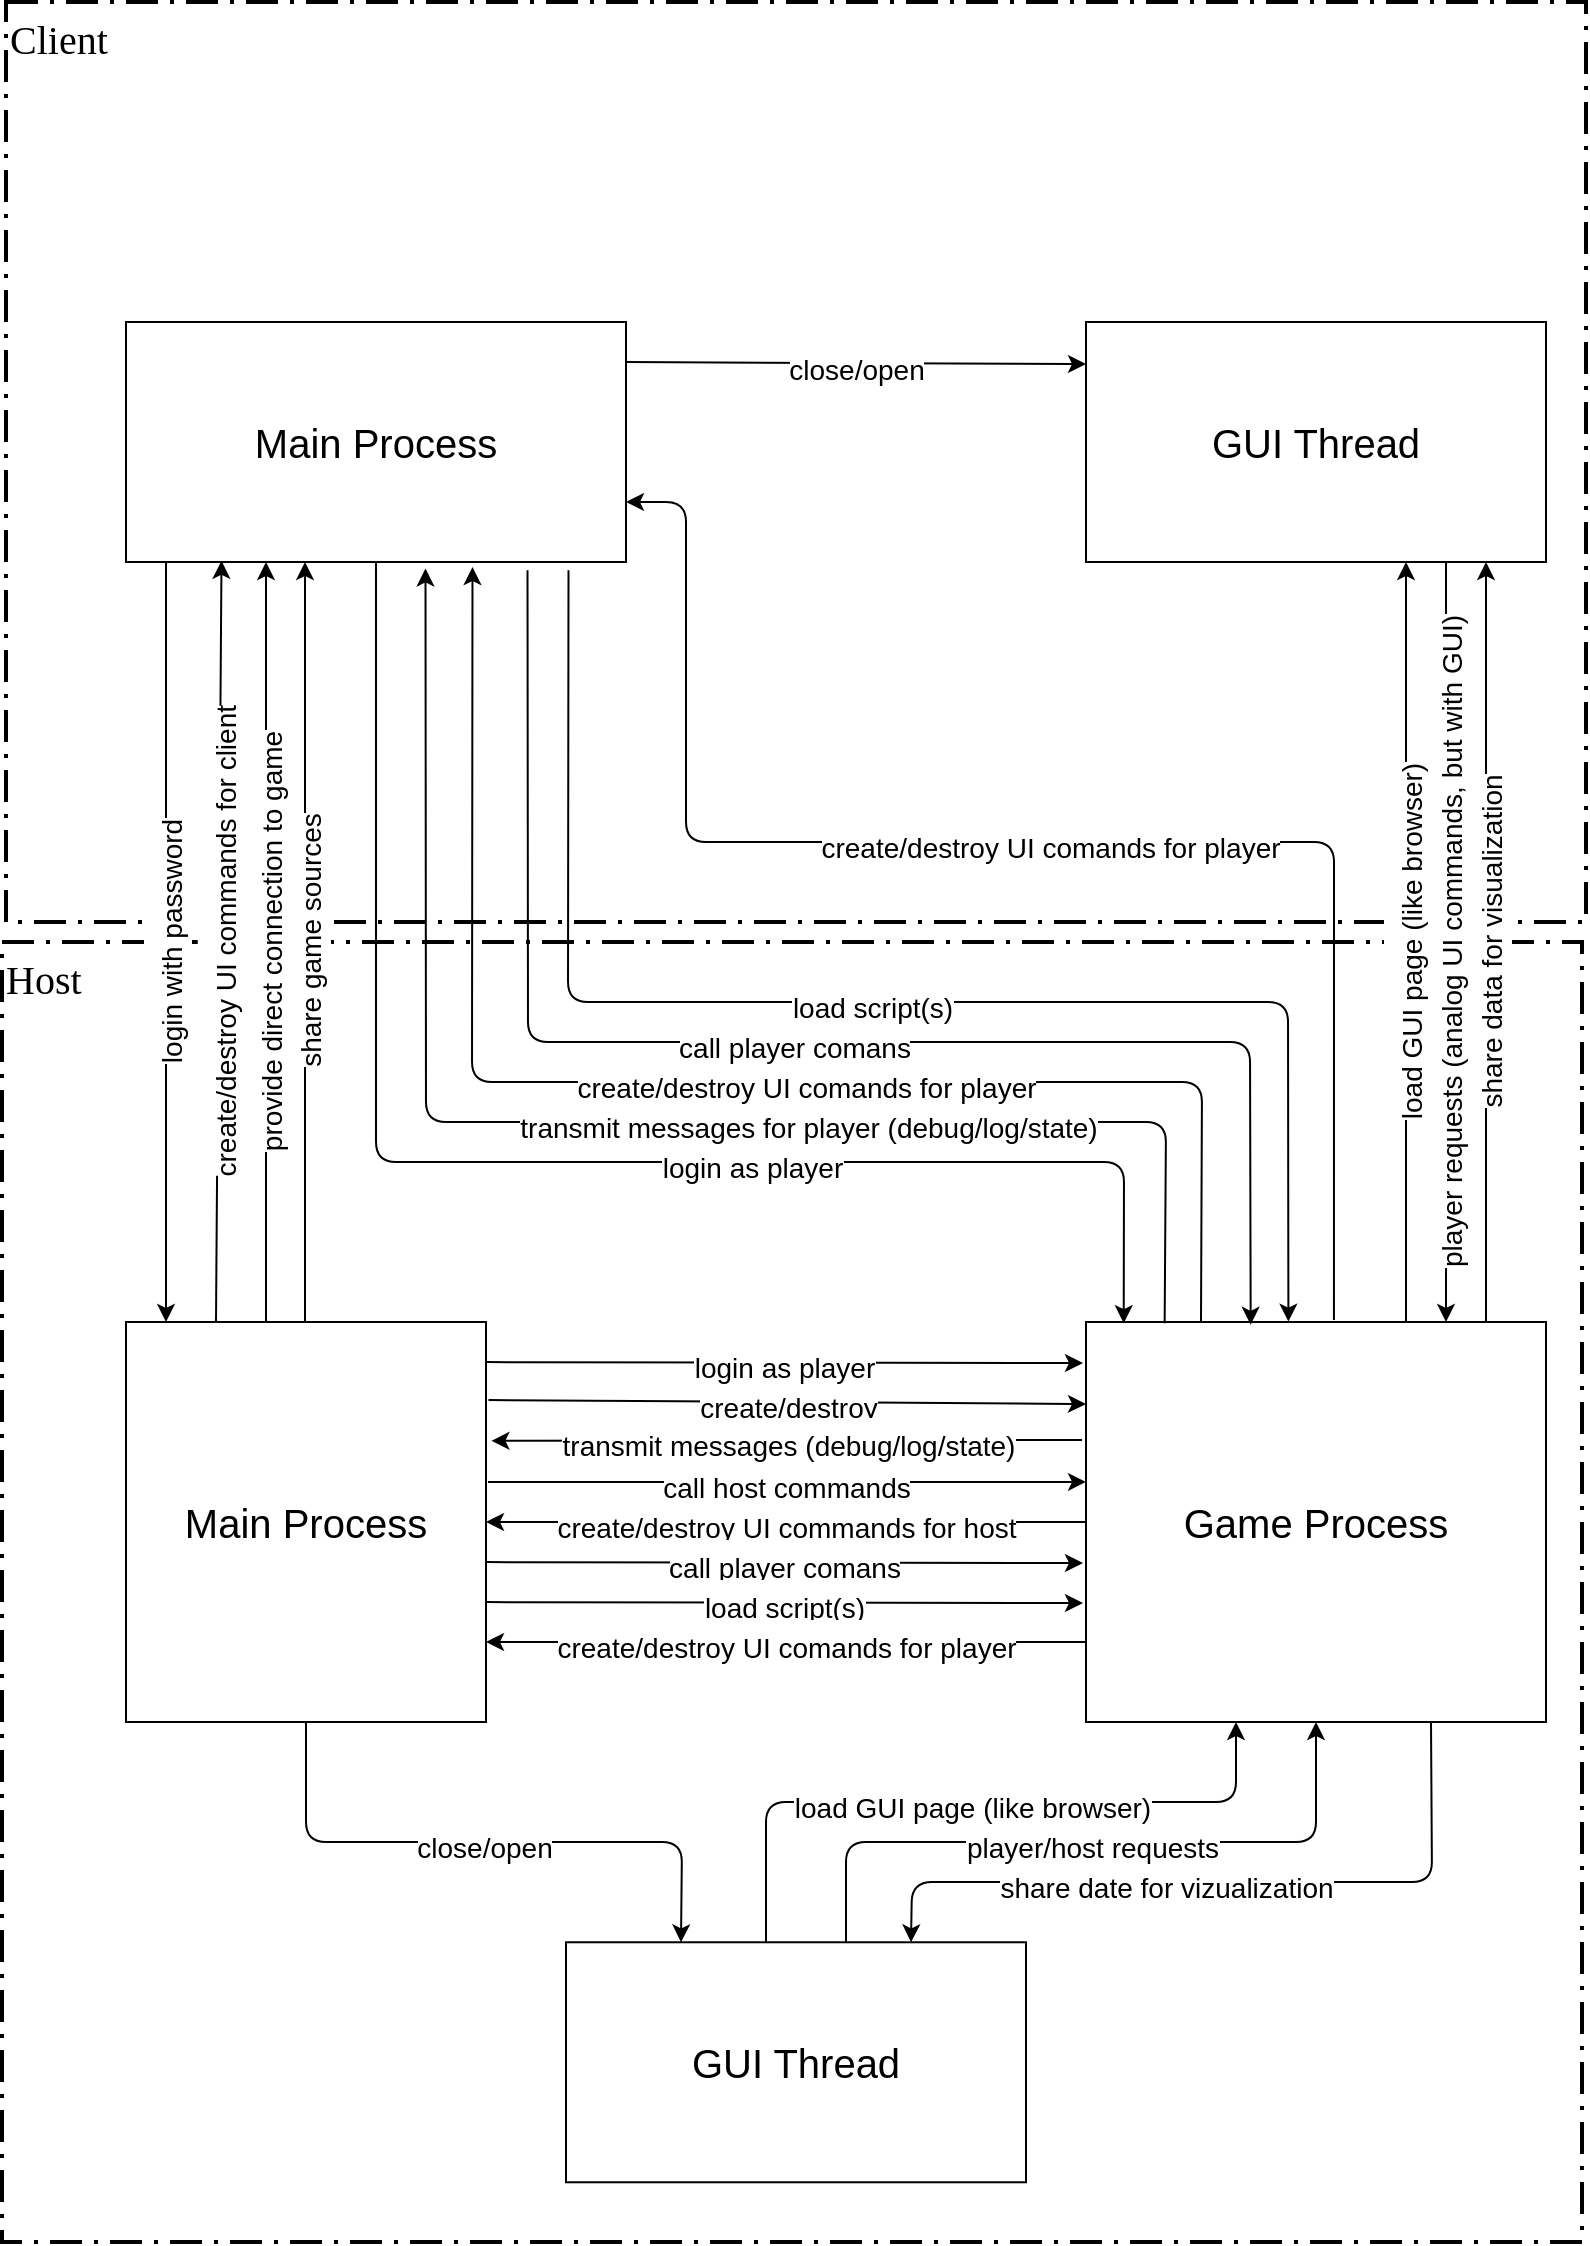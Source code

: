 <mxfile pages="1" version="11.2.4" type="github"><diagram id="d7gEVChudtdDp4PjB7i4" name="Page-1"><mxGraphModel dx="920" dy="494" grid="1" gridSize="10" guides="1" tooltips="1" connect="1" arrows="1" fold="1" page="1" pageScale="1" pageWidth="827" pageHeight="1169" math="0" shadow="0"><root><mxCell id="0"/><mxCell id="1" parent="0"/><mxCell id="_XPTQacI_pIeDNqUg0RI-46" value="Host" style="rounded=0;arcSize=10;dashed=1;strokeColor=#000000;fillColor=none;gradientColor=none;dashPattern=8 3 1 3;strokeWidth=2;fontFamily=Consolas;verticalAlign=top;align=left;fontSize=20;" vertex="1" parent="1"><mxGeometry x="18" y="490" width="790" height="650" as="geometry"/></mxCell><mxCell id="_XPTQacI_pIeDNqUg0RI-1" value="Client" style="rounded=0;arcSize=10;dashed=1;strokeColor=#000000;fillColor=none;gradientColor=none;dashPattern=8 3 1 3;strokeWidth=2;fontFamily=Consolas;verticalAlign=top;align=left;fontSize=20;" vertex="1" parent="1"><mxGeometry x="20" y="20" width="790" height="460" as="geometry"/></mxCell><mxCell id="_XPTQacI_pIeDNqUg0RI-11" value="Main Process" style="rounded=0;whiteSpace=wrap;html=1;fontSize=20;align=center;verticalAlign=middle;" vertex="1" parent="1"><mxGeometry x="80" y="180" width="250" height="120" as="geometry"/></mxCell><mxCell id="_XPTQacI_pIeDNqUg0RI-12" value="GUI Thread" style="rounded=0;whiteSpace=wrap;html=1;fontSize=20;align=center;verticalAlign=middle;" vertex="1" parent="1"><mxGeometry x="560" y="180" width="230" height="120" as="geometry"/></mxCell><mxCell id="_XPTQacI_pIeDNqUg0RI-13" value="Main Process" style="rounded=0;whiteSpace=wrap;html=1;fontSize=20;align=center;verticalAlign=middle;" vertex="1" parent="1"><mxGeometry x="80" y="680" width="180" height="200" as="geometry"/></mxCell><mxCell id="_XPTQacI_pIeDNqUg0RI-14" value="Game Process" style="rounded=0;whiteSpace=wrap;html=1;fontSize=20;align=center;verticalAlign=middle;" vertex="1" parent="1"><mxGeometry x="560" y="680" width="230" height="200" as="geometry"/></mxCell><mxCell id="_XPTQacI_pIeDNqUg0RI-15" value="&lt;span style=&quot;font-size: 14px&quot;&gt;create/destroy&lt;br&gt;&lt;/span&gt;" style="endArrow=classic;html=1;fontSize=20;exitX=1.007;exitY=0.195;exitDx=0;exitDy=0;exitPerimeter=0;" edge="1" parent="1" source="_XPTQacI_pIeDNqUg0RI-13"><mxGeometry width="50" height="50" relative="1" as="geometry"><mxPoint x="261" y="800" as="sourcePoint"/><mxPoint x="560" y="721" as="targetPoint"/></mxGeometry></mxCell><mxCell id="_XPTQacI_pIeDNqUg0RI-16" value="&lt;span style=&quot;font-size: 14px&quot;&gt;create/destroy UI commands for host&lt;br&gt;&lt;/span&gt;" style="endArrow=classic;html=1;fontSize=20;" edge="1" parent="1" source="_XPTQacI_pIeDNqUg0RI-14" target="_XPTQacI_pIeDNqUg0RI-13"><mxGeometry width="50" height="50" relative="1" as="geometry"><mxPoint x="271" y="810" as="sourcePoint"/><mxPoint x="570" y="809.949" as="targetPoint"/></mxGeometry></mxCell><mxCell id="_XPTQacI_pIeDNqUg0RI-17" value="&lt;span style=&quot;font-size: 14px&quot;&gt;call host commands&lt;/span&gt;" style="endArrow=classic;html=1;fontSize=20;entryX=0;entryY=0.999;entryDx=0;entryDy=0;entryPerimeter=0;" edge="1" parent="1"><mxGeometry width="50" height="50" relative="1" as="geometry"><mxPoint x="261" y="760" as="sourcePoint"/><mxPoint x="560" y="759.949" as="targetPoint"/></mxGeometry></mxCell><mxCell id="_XPTQacI_pIeDNqUg0RI-18" value="&lt;span style=&quot;font-size: 14px&quot;&gt;transmit messages (debug/log/state)&lt;br&gt;&lt;/span&gt;" style="endArrow=classic;html=1;fontSize=20;entryX=1.015;entryY=0.297;entryDx=0;entryDy=0;entryPerimeter=0;" edge="1" parent="1" target="_XPTQacI_pIeDNqUg0RI-13"><mxGeometry width="50" height="50" relative="1" as="geometry"><mxPoint x="558" y="739" as="sourcePoint"/><mxPoint x="259.86" y="739.42" as="targetPoint"/></mxGeometry></mxCell><mxCell id="_XPTQacI_pIeDNqUg0RI-26" value="&lt;span style=&quot;font-size: 14px&quot;&gt;create/destroy UI commands for client&lt;/span&gt;" style="endArrow=classic;html=1;fontSize=20;exitX=0.25;exitY=0;exitDx=0;exitDy=0;horizontal=0;entryX=0.191;entryY=0.995;entryDx=0;entryDy=0;entryPerimeter=0;" edge="1" parent="1" source="_XPTQacI_pIeDNqUg0RI-13" target="_XPTQacI_pIeDNqUg0RI-11"><mxGeometry width="50" height="50" relative="1" as="geometry"><mxPoint x="20" y="1030" as="sourcePoint"/><mxPoint x="70" y="980" as="targetPoint"/></mxGeometry></mxCell><mxCell id="_XPTQacI_pIeDNqUg0RI-28" value="&lt;span style=&quot;font-size: 14px&quot;&gt;login with password&lt;/span&gt;" style="endArrow=classic;html=1;fontSize=20;entryX=0.25;entryY=1;entryDx=0;entryDy=0;exitX=0.25;exitY=0;exitDx=0;exitDy=0;horizontal=0;" edge="1" parent="1"><mxGeometry width="50" height="50" relative="1" as="geometry"><mxPoint x="100" y="300.0" as="sourcePoint"/><mxPoint x="100" y="680" as="targetPoint"/></mxGeometry></mxCell><mxCell id="_XPTQacI_pIeDNqUg0RI-29" value="&lt;span style=&quot;font-size: 14px&quot;&gt;provide direct connection to game&lt;br&gt;&lt;/span&gt;" style="endArrow=classic;html=1;fontSize=20;entryX=0.25;entryY=1;entryDx=0;entryDy=0;exitX=0.25;exitY=0;exitDx=0;exitDy=0;horizontal=0;" edge="1" parent="1"><mxGeometry width="50" height="50" relative="1" as="geometry"><mxPoint x="150" y="680" as="sourcePoint"/><mxPoint x="150" y="300.0" as="targetPoint"/></mxGeometry></mxCell><mxCell id="_XPTQacI_pIeDNqUg0RI-32" value="&lt;span style=&quot;font-size: 14px&quot;&gt;login as player&lt;br&gt;&lt;/span&gt;" style="endArrow=classic;html=1;fontSize=20;exitX=1.007;exitY=0.338;exitDx=0;exitDy=0;exitPerimeter=0;" edge="1" parent="1"><mxGeometry width="50" height="50" relative="1" as="geometry"><mxPoint x="259.76" y="700.06" as="sourcePoint"/><mxPoint x="558.5" y="700.5" as="targetPoint"/></mxGeometry></mxCell><mxCell id="_XPTQacI_pIeDNqUg0RI-33" value="&lt;span style=&quot;font-size: 14px&quot;&gt;call player comans&lt;br&gt;&lt;/span&gt;" style="endArrow=classic;html=1;fontSize=20;exitX=1.007;exitY=0.338;exitDx=0;exitDy=0;exitPerimeter=0;" edge="1" parent="1"><mxGeometry width="50" height="50" relative="1" as="geometry"><mxPoint x="259.76" y="800.06" as="sourcePoint"/><mxPoint x="558.5" y="800.5" as="targetPoint"/></mxGeometry></mxCell><mxCell id="_XPTQacI_pIeDNqUg0RI-34" value="&lt;span style=&quot;font-size: 14px&quot;&gt;load script(s)&lt;br&gt;&lt;/span&gt;" style="endArrow=classic;html=1;fontSize=20;exitX=1.007;exitY=0.338;exitDx=0;exitDy=0;exitPerimeter=0;" edge="1" parent="1"><mxGeometry width="50" height="50" relative="1" as="geometry"><mxPoint x="259.76" y="820.06" as="sourcePoint"/><mxPoint x="558.5" y="820.5" as="targetPoint"/></mxGeometry></mxCell><mxCell id="_XPTQacI_pIeDNqUg0RI-36" value="&lt;span style=&quot;font-size: 14px&quot;&gt;share game sources&lt;br&gt;&lt;/span&gt;" style="endArrow=classic;html=1;fontSize=20;entryX=0.25;entryY=1;entryDx=0;entryDy=0;exitX=0.25;exitY=0;exitDx=0;exitDy=0;horizontal=0;" edge="1" parent="1"><mxGeometry width="50" height="50" relative="1" as="geometry"><mxPoint x="169.5" y="680" as="sourcePoint"/><mxPoint x="169.5" y="300.0" as="targetPoint"/></mxGeometry></mxCell><mxCell id="_XPTQacI_pIeDNqUg0RI-39" value="&lt;span style=&quot;font-size: 14px&quot;&gt;share data for visualization&lt;br&gt;&lt;/span&gt;" style="endArrow=classic;html=1;fontSize=20;entryX=0.25;entryY=1;entryDx=0;entryDy=0;exitX=0.25;exitY=0;exitDx=0;exitDy=0;horizontal=0;" edge="1" parent="1"><mxGeometry width="50" height="50" relative="1" as="geometry"><mxPoint x="760" y="680" as="sourcePoint"/><mxPoint x="760" y="300.0" as="targetPoint"/></mxGeometry></mxCell><mxCell id="_XPTQacI_pIeDNqUg0RI-41" value="&lt;span style=&quot;font-size: 14px&quot;&gt;player requests (analog UI commands, but with GUI)&lt;br&gt;&lt;/span&gt;" style="endArrow=classic;html=1;fontSize=20;entryX=0.25;entryY=1;entryDx=0;entryDy=0;exitX=0.25;exitY=0;exitDx=0;exitDy=0;horizontal=0;" edge="1" parent="1"><mxGeometry width="50" height="50" relative="1" as="geometry"><mxPoint x="740" y="300.0" as="sourcePoint"/><mxPoint x="740" y="680" as="targetPoint"/></mxGeometry></mxCell><mxCell id="_XPTQacI_pIeDNqUg0RI-42" value="GUI Thread" style="rounded=0;whiteSpace=wrap;html=1;fontSize=20;align=center;verticalAlign=middle;" vertex="1" parent="1"><mxGeometry x="300" y="990.137" width="230" height="120" as="geometry"/></mxCell><mxCell id="_XPTQacI_pIeDNqUg0RI-44" value="&lt;span style=&quot;font-size: 14px&quot;&gt;share date for vizualization&lt;br&gt;&lt;/span&gt;" style="endArrow=classic;html=1;fontSize=20;exitX=0.75;exitY=1;exitDx=0;exitDy=0;entryX=0.75;entryY=0;entryDx=0;entryDy=0;" edge="1" parent="1" source="_XPTQacI_pIeDNqUg0RI-14" target="_XPTQacI_pIeDNqUg0RI-42"><mxGeometry x="0.151" width="50" height="50" relative="1" as="geometry"><mxPoint x="748.5" y="940.5" as="sourcePoint"/><mxPoint x="449.76" y="940.06" as="targetPoint"/><Array as="points"><mxPoint x="733" y="960"/><mxPoint x="473" y="960"/></Array><mxPoint as="offset"/></mxGeometry></mxCell><mxCell id="_XPTQacI_pIeDNqUg0RI-45" value="&lt;span style=&quot;font-size: 14px&quot;&gt;player/host requests&lt;br&gt;&lt;/span&gt;" style="endArrow=classic;html=1;fontSize=20;entryX=0.5;entryY=1;entryDx=0;entryDy=0;" edge="1" parent="1" target="_XPTQacI_pIeDNqUg0RI-14"><mxGeometry width="50" height="50" relative="1" as="geometry"><mxPoint x="440" y="990" as="sourcePoint"/><mxPoint x="675" y="910.5" as="targetPoint"/><Array as="points"><mxPoint x="440" y="940"/><mxPoint x="675" y="940"/></Array></mxGeometry></mxCell><mxCell id="_XPTQacI_pIeDNqUg0RI-47" value="&lt;span style=&quot;font-size: 14px&quot;&gt;close/open&lt;br&gt;&lt;/span&gt;" style="endArrow=classic;html=1;fontSize=20;entryX=0.25;entryY=0;entryDx=0;entryDy=0;exitX=0.5;exitY=1;exitDx=0;exitDy=0;" edge="1" parent="1" source="_XPTQacI_pIeDNqUg0RI-13" target="_XPTQacI_pIeDNqUg0RI-42"><mxGeometry width="50" height="50" relative="1" as="geometry"><mxPoint x="160" y="990" as="sourcePoint"/><mxPoint x="395" y="880" as="targetPoint"/><Array as="points"><mxPoint x="170" y="940"/><mxPoint x="358" y="940"/></Array></mxGeometry></mxCell><mxCell id="_XPTQacI_pIeDNqUg0RI-48" value="&lt;span style=&quot;font-size: 14px&quot;&gt;login as player&lt;br&gt;&lt;/span&gt;" style="endArrow=classic;html=1;fontSize=20;exitX=0.5;exitY=1;exitDx=0;exitDy=0;entryX=0.082;entryY=0.003;entryDx=0;entryDy=0;entryPerimeter=0;" edge="1" parent="1" source="_XPTQacI_pIeDNqUg0RI-11" target="_XPTQacI_pIeDNqUg0RI-14"><mxGeometry x="0.293" width="50" height="50" relative="1" as="geometry"><mxPoint x="249.76" y="340.06" as="sourcePoint"/><mxPoint x="548.5" y="340.5" as="targetPoint"/><Array as="points"><mxPoint x="205" y="600"/><mxPoint x="579" y="600"/></Array><mxPoint as="offset"/></mxGeometry></mxCell><mxCell id="_XPTQacI_pIeDNqUg0RI-49" value="&lt;span style=&quot;font-size: 14px&quot;&gt;transmit messages for player (debug/log/state)&lt;br&gt;&lt;/span&gt;" style="endArrow=classic;html=1;fontSize=20;entryX=0.599;entryY=1.027;entryDx=0;entryDy=0;entryPerimeter=0;exitX=0.171;exitY=0.003;exitDx=0;exitDy=0;exitPerimeter=0;" edge="1" parent="1" source="_XPTQacI_pIeDNqUg0RI-14" target="_XPTQacI_pIeDNqUg0RI-11"><mxGeometry x="-0.249" width="50" height="50" relative="1" as="geometry"><mxPoint x="575.5" y="350" as="sourcePoint"/><mxPoint x="280.2" y="350.4" as="targetPoint"/><Array as="points"><mxPoint x="600" y="580"/><mxPoint x="230" y="580"/></Array><mxPoint x="1" as="offset"/></mxGeometry></mxCell><mxCell id="_XPTQacI_pIeDNqUg0RI-50" value="&lt;span style=&quot;font-size: 14px&quot;&gt;close/open&lt;br&gt;&lt;/span&gt;" style="endArrow=classic;html=1;fontSize=20;exitX=1.007;exitY=0.338;exitDx=0;exitDy=0;exitPerimeter=0;" edge="1" parent="1"><mxGeometry width="50" height="50" relative="1" as="geometry"><mxPoint x="329.76" y="200.06" as="sourcePoint"/><mxPoint x="560" y="201" as="targetPoint"/></mxGeometry></mxCell><mxCell id="_XPTQacI_pIeDNqUg0RI-51" value="&lt;span style=&quot;font-size: 14px&quot;&gt;create/destroy UI comands for player&lt;br&gt;&lt;/span&gt;" style="endArrow=classic;html=1;fontSize=20;" edge="1" parent="1"><mxGeometry width="50" height="50" relative="1" as="geometry"><mxPoint x="560" y="840" as="sourcePoint"/><mxPoint x="260" y="840" as="targetPoint"/></mxGeometry></mxCell><mxCell id="_XPTQacI_pIeDNqUg0RI-52" value="&lt;span style=&quot;font-size: 14px&quot;&gt;create/destroy UI comands for player&lt;br&gt;&lt;/span&gt;" style="endArrow=classic;html=1;fontSize=20;exitX=0.25;exitY=0;exitDx=0;exitDy=0;entryX=0.693;entryY=1.021;entryDx=0;entryDy=0;entryPerimeter=0;" edge="1" parent="1" source="_XPTQacI_pIeDNqUg0RI-14" target="_XPTQacI_pIeDNqUg0RI-11"><mxGeometry x="-0.143" width="50" height="50" relative="1" as="geometry"><mxPoint x="570" y="850" as="sourcePoint"/><mxPoint x="270" y="850" as="targetPoint"/><Array as="points"><mxPoint x="618" y="560"/><mxPoint x="253" y="560"/></Array><mxPoint as="offset"/></mxGeometry></mxCell><mxCell id="_XPTQacI_pIeDNqUg0RI-53" value="&lt;span style=&quot;font-size: 14px&quot;&gt;call player comans&lt;br&gt;&lt;/span&gt;" style="endArrow=classic;html=1;fontSize=20;exitX=0.803;exitY=1.034;exitDx=0;exitDy=0;exitPerimeter=0;entryX=0.358;entryY=0.007;entryDx=0;entryDy=0;entryPerimeter=0;" edge="1" parent="1" source="_XPTQacI_pIeDNqUg0RI-11" target="_XPTQacI_pIeDNqUg0RI-14"><mxGeometry width="50" height="50" relative="1" as="geometry"><mxPoint x="265.76" y="530.06" as="sourcePoint"/><mxPoint x="564.5" y="530.5" as="targetPoint"/><Array as="points"><mxPoint x="281" y="540"/><mxPoint x="642" y="540"/></Array></mxGeometry></mxCell><mxCell id="_XPTQacI_pIeDNqUg0RI-54" value="&lt;span style=&quot;font-size: 14px&quot;&gt;load script(s)&lt;br&gt;&lt;/span&gt;" style="endArrow=classic;html=1;fontSize=20;exitX=0.885;exitY=1.034;exitDx=0;exitDy=0;exitPerimeter=0;entryX=0.44;entryY=-0.001;entryDx=0;entryDy=0;entryPerimeter=0;" edge="1" parent="1" source="_XPTQacI_pIeDNqUg0RI-11" target="_XPTQacI_pIeDNqUg0RI-14"><mxGeometry width="50" height="50" relative="1" as="geometry"><mxPoint x="269.76" y="830.06" as="sourcePoint"/><mxPoint x="568.5" y="830.5" as="targetPoint"/><Array as="points"><mxPoint x="301" y="520"/><mxPoint x="661" y="520"/></Array></mxGeometry></mxCell><mxCell id="_XPTQacI_pIeDNqUg0RI-56" value="&lt;span style=&quot;font-size: 14px&quot;&gt;load GUI page (like browser)&lt;br&gt;&lt;/span&gt;" style="endArrow=classic;html=1;fontSize=20;entryX=0.25;entryY=1;entryDx=0;entryDy=0;exitX=0.25;exitY=0;exitDx=0;exitDy=0;horizontal=0;" edge="1" parent="1"><mxGeometry width="50" height="50" relative="1" as="geometry"><mxPoint x="720" y="680" as="sourcePoint"/><mxPoint x="720" y="300.0" as="targetPoint"/></mxGeometry></mxCell><mxCell id="_XPTQacI_pIeDNqUg0RI-57" value="&lt;span style=&quot;font-size: 14px&quot;&gt;load GUI page (like browser)&lt;br&gt;&lt;/span&gt;" style="endArrow=classic;html=1;fontSize=20;entryX=0.5;entryY=1;entryDx=0;entryDy=0;" edge="1" parent="1"><mxGeometry width="50" height="50" relative="1" as="geometry"><mxPoint x="400" y="990.0" as="sourcePoint"/><mxPoint x="635" y="880.0" as="targetPoint"/><Array as="points"><mxPoint x="400" y="920"/><mxPoint x="635" y="920"/></Array></mxGeometry></mxCell><mxCell id="_XPTQacI_pIeDNqUg0RI-58" value="&lt;span style=&quot;font-size: 14px&quot;&gt;create/destroy UI comands for player&lt;br&gt;&lt;/span&gt;" style="endArrow=classic;html=1;fontSize=20;entryX=1;entryY=0.75;entryDx=0;entryDy=0;exitX=0.539;exitY=-0.005;exitDx=0;exitDy=0;exitPerimeter=0;" edge="1" parent="1" source="_XPTQacI_pIeDNqUg0RI-14" target="_XPTQacI_pIeDNqUg0RI-11"><mxGeometry width="50" height="50" relative="1" as="geometry"><mxPoint x="620" y="400.0" as="sourcePoint"/><mxPoint x="320" y="400.0" as="targetPoint"/><Array as="points"><mxPoint x="684" y="440"/><mxPoint x="360" y="440"/><mxPoint x="360" y="270"/></Array></mxGeometry></mxCell></root></mxGraphModel></diagram></mxfile>